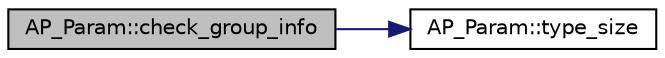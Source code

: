 digraph "AP_Param::check_group_info"
{
 // INTERACTIVE_SVG=YES
  edge [fontname="Helvetica",fontsize="10",labelfontname="Helvetica",labelfontsize="10"];
  node [fontname="Helvetica",fontsize="10",shape=record];
  rankdir="LR";
  Node1 [label="AP_Param::check_group_info",height=0.2,width=0.4,color="black", fillcolor="grey75", style="filled", fontcolor="black"];
  Node1 -> Node2 [color="midnightblue",fontsize="10",style="solid",fontname="Helvetica"];
  Node2 [label="AP_Param::type_size",height=0.2,width=0.4,color="black", fillcolor="white", style="filled",URL="$classAP__Param.html#a2e66d023b56a62888747cbfaaef729d9"];
}

